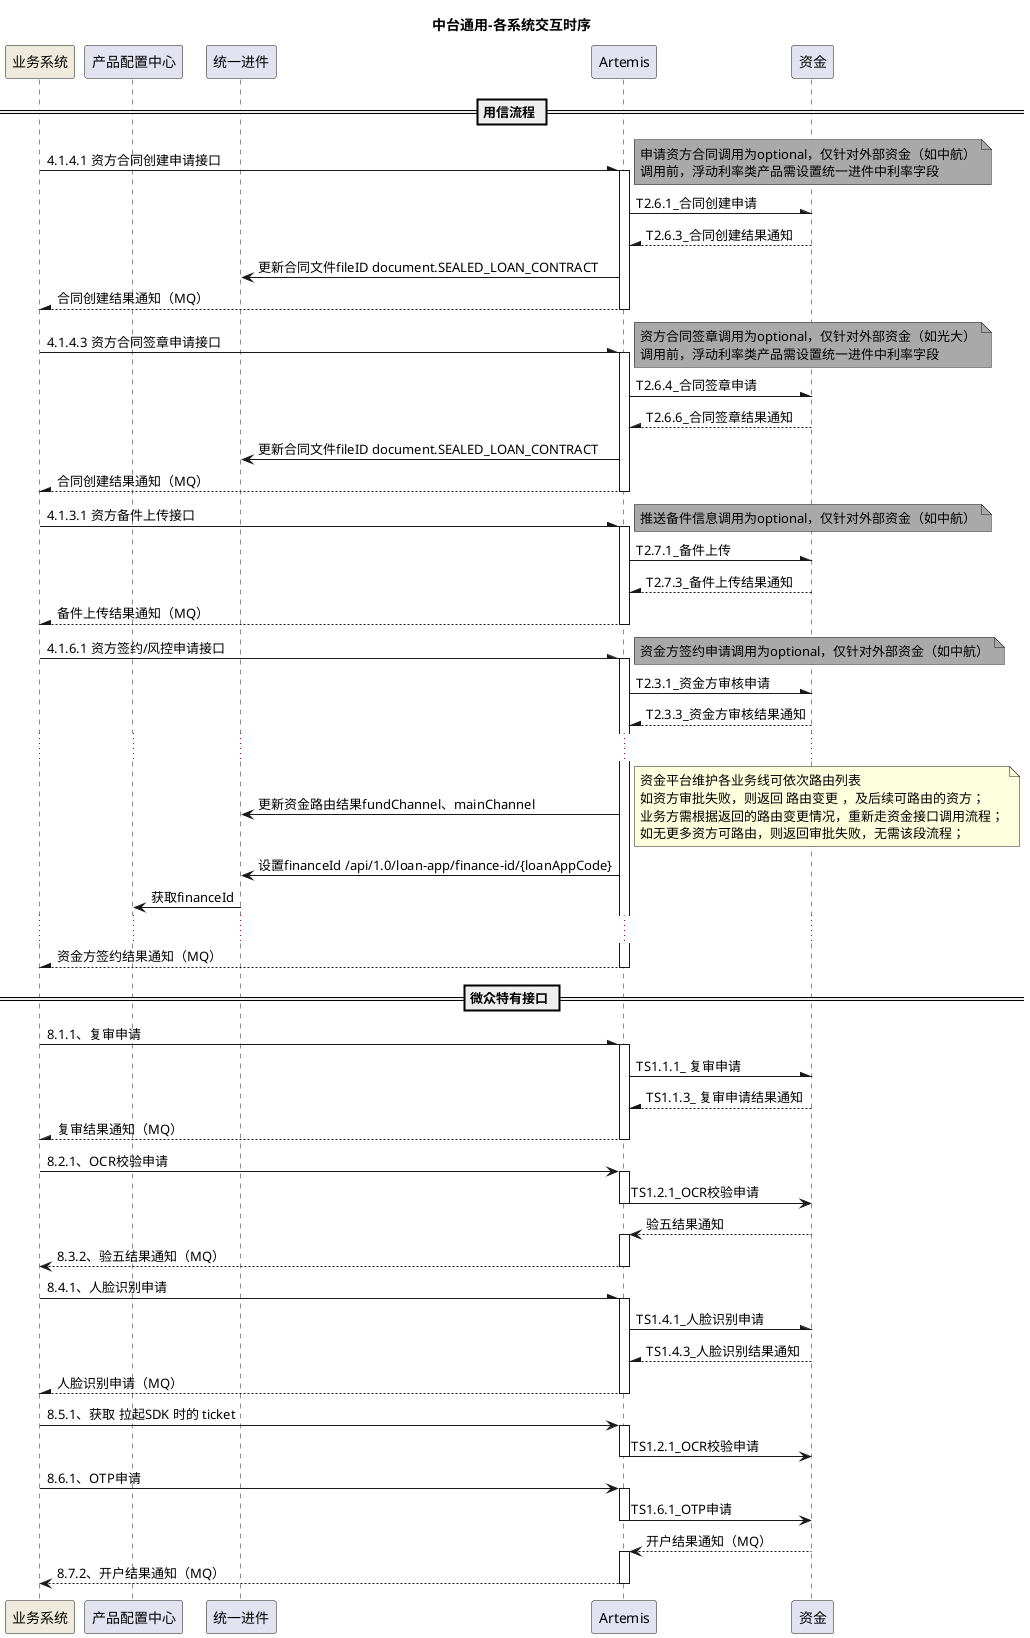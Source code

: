 @startuml



title 中台通用-各系统交互时序

participant 业务系统 #EEEBDC
participant 产品配置中心
participant 统一进件
participant Artemis
'participant 风控引擎
'participant 额度
participant 资金
'actor 财务



== 用信流程 ==

业务系统 -\ Artemis: 4.1.4.1 资方合同创建申请接口
note right #DarkGrey
申请资方合同调用为optional，仅针对外部资金（如中航）
调用前，浮动利率类产品需设置统一进件中利率字段
end note
activate Artemis
Artemis -\ 资金: T2.6.1_合同创建申请
Artemis /-- 资金: T2.6.3_合同创建结果通知
统一进件 <- Artemis: 更新合同文件fileID document.SEALED_LOAN_CONTRACT
业务系统 /-- Artemis: 合同创建结果通知（MQ）
deactivate Artemis

业务系统 -\ Artemis: 4.1.4.3 资方合同签章申请接口
note right #DarkGrey
资方合同签章调用为optional，仅针对外部资金（如光大）
调用前，浮动利率类产品需设置统一进件中利率字段
end note
activate Artemis
Artemis -\ 资金: T2.6.4_合同签章申请
Artemis /-- 资金: T2.6.6_合同签章结果通知
统一进件 <- Artemis: 更新合同文件fileID document.SEALED_LOAN_CONTRACT
业务系统 /-- Artemis: 合同创建结果通知（MQ）
deactivate Artemis

业务系统 -\ Artemis: 4.1.3.1 资方备件上传接口
note right #DarkGrey
推送备件信息调用为optional，仅针对外部资金（如中航）
end note
activate Artemis
Artemis -\ 资金: T2.7.1_备件上传
Artemis /-- 资金: T2.7.3_备件上传结果通知
业务系统 /-- Artemis: 备件上传结果通知（MQ）
deactivate Artemis

业务系统 -\ Artemis: 4.1.6.1 资方签约/风控申请接口
note right #DarkGrey
资金方签约申请调用为optional，仅针对外部资金（如中航）
end note
activate Artemis
Artemis -\ 资金: T2.3.1_资金方审核申请
Artemis /-- 资金: T2.3.3_资金方审核结果通知

...
统一进件 <- Artemis: 更新资金路由结果fundChannel、mainChannel
note right
资金平台维护各业务线可依次路由列表
如资方审批失败，则返回 路由变更 ，及后续可路由的资方；
业务方需根据返回的路由变更情况，重新走资金接口调用流程；
如无更多资方可路由，则返回审批失败，无需该段流程；
end note
统一进件 <- Artemis: 设置financeId /api/1.0/loan-app/finance-id/{loanAppCode}
产品配置中心 <- 统一进件: 获取financeId
...

业务系统 /-- Artemis: 资金方签约结果通知（MQ）

deactivate Artemis

== 微众特有接口 ==

业务系统 -\ Artemis: 8.1.1、复审申请
activate Artemis
Artemis -\ 资金: TS1.1.1_ 复审申请
Artemis /-- 资金: TS1.1.3_ 复审申请结果通知
业务系统 /-- Artemis: 复审结果通知（MQ）
deactivate Artemis

业务系统 -> Artemis: 8.2.1、OCR校验申请
activate Artemis
Artemis -> 资金: TS1.2.1_OCR校验申请
deactivate Artemis

Artemis <-- 资金: 验五结果通知
activate Artemis
业务系统 <-- Artemis: 8.3.2、验五结果通知（MQ）
deactivate Artemis

业务系统 -\ Artemis: 8.4.1、人脸识别申请
activate Artemis
Artemis -\ 资金: TS1.4.1_人脸识别申请
Artemis /-- 资金: TS1.4.3_人脸识别结果通知
业务系统 /-- Artemis: 人脸识别申请（MQ）
deactivate Artemis

业务系统 -> Artemis: 8.5.1、获取 拉起SDK 时的 ticket
activate Artemis
Artemis -> 资金: TS1.2.1_OCR校验申请
deactivate Artemis

业务系统 -> Artemis: 8.6.1、OTP申请
activate Artemis
Artemis -> 资金: TS1.6.1_OTP申请
deactivate Artemis

Artemis <-- 资金: 开户结果通知（MQ）
activate Artemis
业务系统 <-- Artemis: 8.7.2、开户结果通知（MQ）
deactivate Artemis





@enduml
